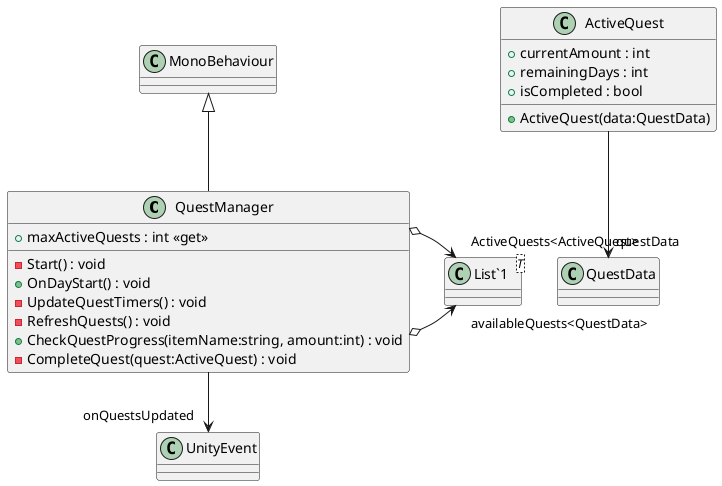 @startuml
class QuestManager {
    + maxActiveQuests : int <<get>>
    - Start() : void
    + OnDayStart() : void
    - UpdateQuestTimers() : void
    - RefreshQuests() : void
    + CheckQuestProgress(itemName:string, amount:int) : void
    - CompleteQuest(quest:ActiveQuest) : void
}
class ActiveQuest {
    + currentAmount : int
    + remainingDays : int
    + isCompleted : bool
    + ActiveQuest(data:QuestData)
}
class "List`1"<T> {
}
MonoBehaviour <|-- QuestManager
QuestManager o-> "availableQuests<QuestData>" "List`1"
QuestManager --> "onQuestsUpdated" UnityEvent
QuestManager o-> "ActiveQuests<ActiveQuest>" "List`1"
ActiveQuest --> "questData" QuestData
@enduml

